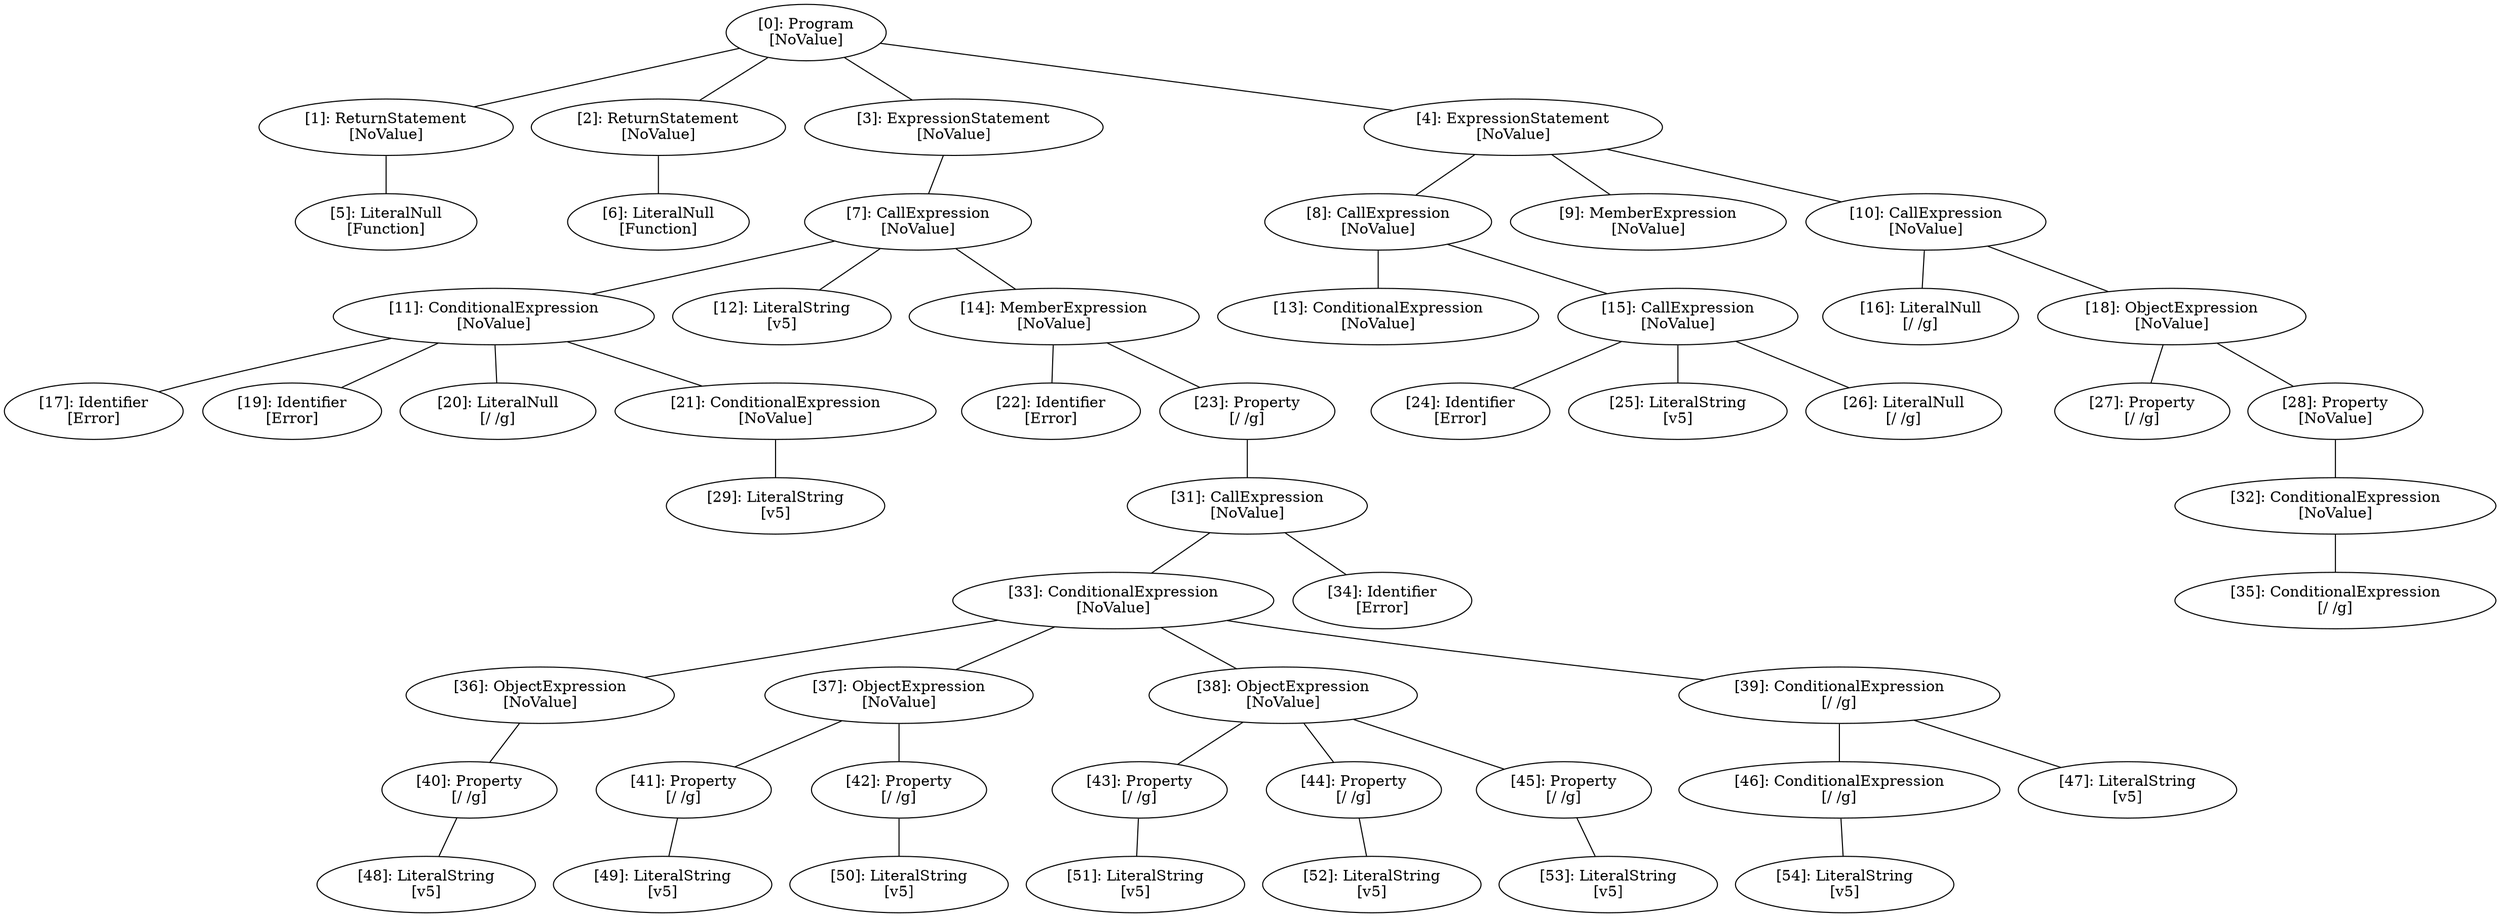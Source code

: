 // Result
graph {
	0 [label="[0]: Program
[NoValue]"]
	1 [label="[1]: ReturnStatement
[NoValue]"]
	2 [label="[2]: ReturnStatement
[NoValue]"]
	3 [label="[3]: ExpressionStatement
[NoValue]"]
	4 [label="[4]: ExpressionStatement
[NoValue]"]
	5 [label="[5]: LiteralNull
[Function]"]
	6 [label="[6]: LiteralNull
[Function]"]
	7 [label="[7]: CallExpression
[NoValue]"]
	8 [label="[8]: CallExpression
[NoValue]"]
	9 [label="[9]: MemberExpression
[NoValue]"]
	10 [label="[10]: CallExpression
[NoValue]"]
	11 [label="[11]: ConditionalExpression
[NoValue]"]
	12 [label="[12]: LiteralString
[v5]"]
	13 [label="[13]: ConditionalExpression
[NoValue]"]
	14 [label="[14]: MemberExpression
[NoValue]"]
	15 [label="[15]: CallExpression
[NoValue]"]
	16 [label="[16]: LiteralNull
[/ /g]"]
	17 [label="[17]: Identifier
[Error]"]
	18 [label="[18]: ObjectExpression
[NoValue]"]
	19 [label="[19]: Identifier
[Error]"]
	20 [label="[20]: LiteralNull
[/ /g]"]
	21 [label="[21]: ConditionalExpression
[NoValue]"]
	22 [label="[22]: Identifier
[Error]"]
	23 [label="[23]: Property
[/ /g]"]
	24 [label="[24]: Identifier
[Error]"]
	25 [label="[25]: LiteralString
[v5]"]
	26 [label="[26]: LiteralNull
[/ /g]"]
	27 [label="[27]: Property
[/ /g]"]
	28 [label="[28]: Property
[NoValue]"]
	29 [label="[29]: LiteralString
[v5]"]
	31 [label="[31]: CallExpression
[NoValue]"]
	32 [label="[32]: ConditionalExpression
[NoValue]"]
	33 [label="[33]: ConditionalExpression
[NoValue]"]
	34 [label="[34]: Identifier
[Error]"]
	35 [label="[35]: ConditionalExpression
[/ /g]"]
	36 [label="[36]: ObjectExpression
[NoValue]"]
	37 [label="[37]: ObjectExpression
[NoValue]"]
	38 [label="[38]: ObjectExpression
[NoValue]"]
	39 [label="[39]: ConditionalExpression
[/ /g]"]
	40 [label="[40]: Property
[/ /g]"]
	41 [label="[41]: Property
[/ /g]"]
	42 [label="[42]: Property
[/ /g]"]
	43 [label="[43]: Property
[/ /g]"]
	44 [label="[44]: Property
[/ /g]"]
	45 [label="[45]: Property
[/ /g]"]
	46 [label="[46]: ConditionalExpression
[/ /g]"]
	47 [label="[47]: LiteralString
[v5]"]
	48 [label="[48]: LiteralString
[v5]"]
	49 [label="[49]: LiteralString
[v5]"]
	50 [label="[50]: LiteralString
[v5]"]
	51 [label="[51]: LiteralString
[v5]"]
	52 [label="[52]: LiteralString
[v5]"]
	53 [label="[53]: LiteralString
[v5]"]
	54 [label="[54]: LiteralString
[v5]"]
	0 -- 1
	0 -- 2
	0 -- 3
	0 -- 4
	1 -- 5
	2 -- 6
	3 -- 7
	4 -- 8
	4 -- 9
	4 -- 10
	7 -- 11
	7 -- 12
	7 -- 14
	8 -- 13
	8 -- 15
	10 -- 16
	10 -- 18
	11 -- 17
	11 -- 19
	11 -- 20
	11 -- 21
	14 -- 22
	14 -- 23
	15 -- 24
	15 -- 25
	15 -- 26
	18 -- 27
	18 -- 28
	21 -- 29
	23 -- 31
	28 -- 32
	31 -- 33
	31 -- 34
	32 -- 35
	33 -- 36
	33 -- 37
	33 -- 38
	33 -- 39
	36 -- 40
	37 -- 41
	37 -- 42
	38 -- 43
	38 -- 44
	38 -- 45
	39 -- 46
	39 -- 47
	40 -- 48
	41 -- 49
	42 -- 50
	43 -- 51
	44 -- 52
	45 -- 53
	46 -- 54
}
